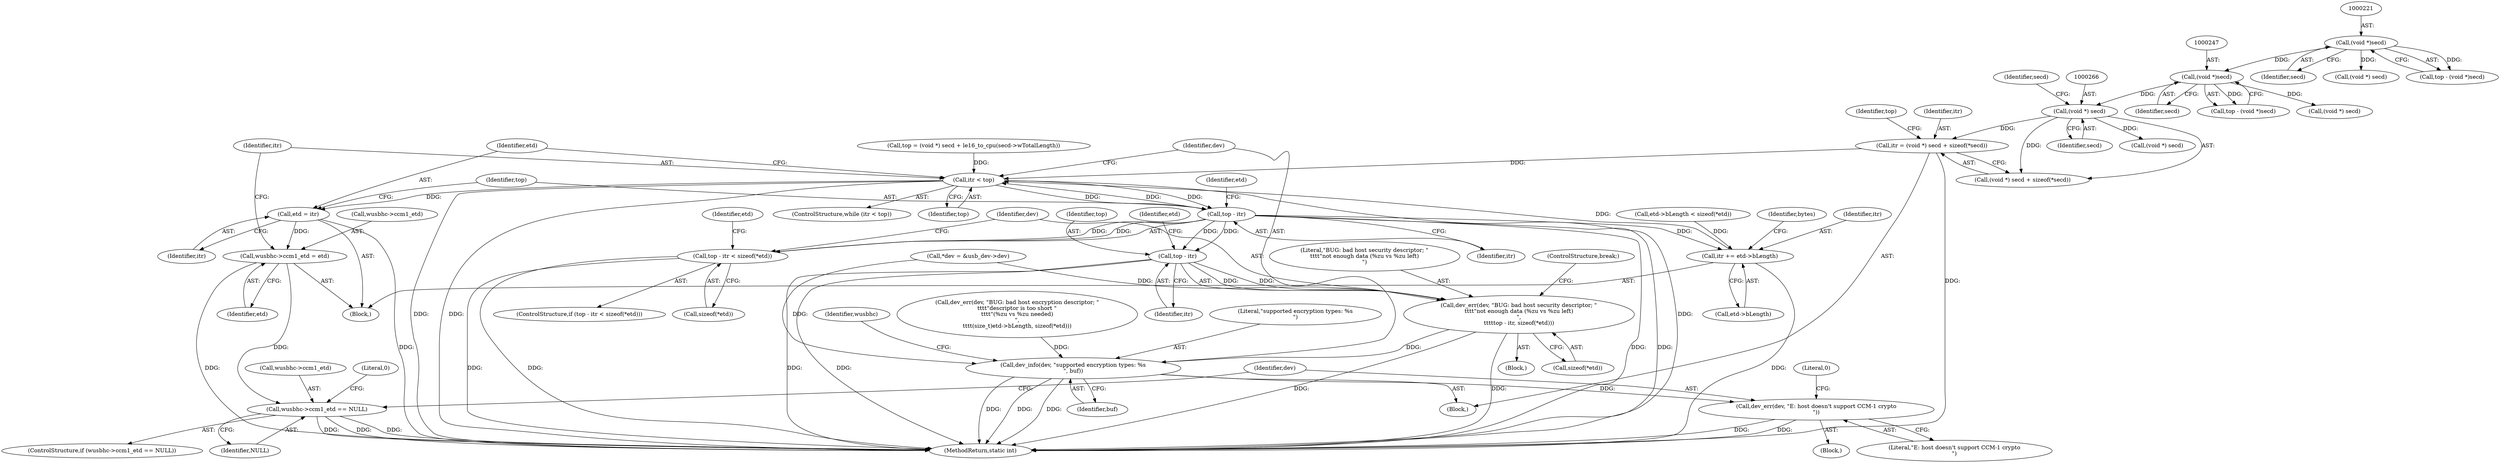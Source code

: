 digraph "0_linux_704620afc70cf47abb9d6a1a57f3825d2bca49cf_1@integer" {
"1000262" [label="(Call,itr = (void *) secd + sizeof(*secd))"];
"1000265" [label="(Call,(void *) secd)"];
"1000246" [label="(Call,(void *)secd)"];
"1000220" [label="(Call,(void *)secd)"];
"1000288" [label="(Call,itr < top)"];
"1000292" [label="(Call,etd = itr)"];
"1000358" [label="(Call,wusbhc->ccm1_etd = etd)"];
"1000368" [label="(Call,wusbhc->ccm1_etd == NULL)"];
"1000297" [label="(Call,top - itr)"];
"1000296" [label="(Call,top - itr < sizeof(*etd))"];
"1000307" [label="(Call,top - itr)"];
"1000304" [label="(Call,dev_err(dev, \"BUG: bad host security descriptor; \"\n\t\t\t\t\"not enough data (%zu vs %zu left)\n\",\n\t\t\t\ttop - itr, sizeof(*etd)))"];
"1000363" [label="(Call,dev_info(dev, \"supported encryption types: %s\n\", buf))"];
"1000374" [label="(Call,dev_err(dev, \"E: host doesn't support CCM-1 crypto\n\"))"];
"1000335" [label="(Call,itr += etd->bLength)"];
"1000292" [label="(Call,etd = itr)"];
"1000307" [label="(Call,top - itr)"];
"1000370" [label="(Identifier,wusbhc)"];
"1000287" [label="(ControlStructure,while (itr < top))"];
"1000374" [label="(Call,dev_err(dev, \"E: host doesn't support CCM-1 crypto\n\"))"];
"1000220" [label="(Call,(void *)secd)"];
"1000315" [label="(Call,etd->bLength < sizeof(*etd))"];
"1000267" [label="(Identifier,secd)"];
"1000246" [label="(Call,(void *)secd)"];
"1000362" [label="(Identifier,etd)"];
"1000335" [label="(Call,itr += etd->bLength)"];
"1000294" [label="(Identifier,itr)"];
"1000367" [label="(ControlStructure,if (wusbhc->ccm1_etd == NULL))"];
"1000297" [label="(Call,top - itr)"];
"1000256" [label="(Call,(void *) secd)"];
"1000270" [label="(Identifier,secd)"];
"1000291" [label="(Block,)"];
"1000372" [label="(Identifier,NULL)"];
"1000222" [label="(Identifier,secd)"];
"1000381" [label="(MethodReturn,static int)"];
"1000366" [label="(Identifier,buf)"];
"1000380" [label="(Literal,0)"];
"1000303" [label="(Block,)"];
"1000373" [label="(Block,)"];
"1000248" [label="(Identifier,secd)"];
"1000295" [label="(ControlStructure,if (top - itr < sizeof(*etd)))"];
"1000323" [label="(Call,dev_err(dev, \"BUG: bad host encryption descriptor; \"\n\t\t\t\t\"descriptor is too short \"\n\t\t\t\t\"(%zu vs %zu needed)\n\",\n\t\t\t\t(size_t)etd->bLength, sizeof(*etd)))"];
"1000305" [label="(Identifier,dev)"];
"1000369" [label="(Call,wusbhc->ccm1_etd)"];
"1000359" [label="(Call,wusbhc->ccm1_etd)"];
"1000337" [label="(Call,etd->bLength)"];
"1000290" [label="(Identifier,top)"];
"1000271" [label="(Call,top = (void *) secd + le16_to_cpu(secd->wTotalLength))"];
"1000309" [label="(Identifier,itr)"];
"1000308" [label="(Identifier,top)"];
"1000289" [label="(Identifier,itr)"];
"1000298" [label="(Identifier,top)"];
"1000296" [label="(Call,top - itr < sizeof(*etd))"];
"1000264" [label="(Call,(void *) secd + sizeof(*secd))"];
"1000230" [label="(Call,(void *) secd)"];
"1000299" [label="(Identifier,itr)"];
"1000312" [label="(Identifier,etd)"];
"1000375" [label="(Identifier,dev)"];
"1000300" [label="(Call,sizeof(*etd))"];
"1000376" [label="(Literal,\"E: host doesn't support CCM-1 crypto\n\")"];
"1000341" [label="(Identifier,bytes)"];
"1000265" [label="(Call,(void *) secd)"];
"1000293" [label="(Identifier,etd)"];
"1000304" [label="(Call,dev_err(dev, \"BUG: bad host security descriptor; \"\n\t\t\t\t\"not enough data (%zu vs %zu left)\n\",\n\t\t\t\ttop - itr, sizeof(*etd)))"];
"1000244" [label="(Call,top - (void *)secd)"];
"1000272" [label="(Identifier,top)"];
"1000263" [label="(Identifier,itr)"];
"1000358" [label="(Call,wusbhc->ccm1_etd = etd)"];
"1000368" [label="(Call,wusbhc->ccm1_etd == NULL)"];
"1000288" [label="(Call,itr < top)"];
"1000274" [label="(Call,(void *) secd)"];
"1000306" [label="(Literal,\"BUG: bad host security descriptor; \"\n\t\t\t\t\"not enough data (%zu vs %zu left)\n\")"];
"1000313" [label="(ControlStructure,break;)"];
"1000365" [label="(Literal,\"supported encryption types: %s\n\")"];
"1000218" [label="(Call,top - (void *)secd)"];
"1000317" [label="(Identifier,etd)"];
"1000105" [label="(Block,)"];
"1000336" [label="(Identifier,itr)"];
"1000262" [label="(Call,itr = (void *) secd + sizeof(*secd))"];
"1000363" [label="(Call,dev_info(dev, \"supported encryption types: %s\n\", buf))"];
"1000378" [label="(Literal,0)"];
"1000310" [label="(Call,sizeof(*etd))"];
"1000302" [label="(Identifier,etd)"];
"1000123" [label="(Call,*dev = &usb_dev->dev)"];
"1000364" [label="(Identifier,dev)"];
"1000262" -> "1000105"  [label="AST: "];
"1000262" -> "1000264"  [label="CFG: "];
"1000263" -> "1000262"  [label="AST: "];
"1000264" -> "1000262"  [label="AST: "];
"1000272" -> "1000262"  [label="CFG: "];
"1000262" -> "1000381"  [label="DDG: "];
"1000265" -> "1000262"  [label="DDG: "];
"1000262" -> "1000288"  [label="DDG: "];
"1000265" -> "1000264"  [label="AST: "];
"1000265" -> "1000267"  [label="CFG: "];
"1000266" -> "1000265"  [label="AST: "];
"1000267" -> "1000265"  [label="AST: "];
"1000270" -> "1000265"  [label="CFG: "];
"1000265" -> "1000264"  [label="DDG: "];
"1000246" -> "1000265"  [label="DDG: "];
"1000265" -> "1000274"  [label="DDG: "];
"1000246" -> "1000244"  [label="AST: "];
"1000246" -> "1000248"  [label="CFG: "];
"1000247" -> "1000246"  [label="AST: "];
"1000248" -> "1000246"  [label="AST: "];
"1000244" -> "1000246"  [label="CFG: "];
"1000246" -> "1000244"  [label="DDG: "];
"1000220" -> "1000246"  [label="DDG: "];
"1000246" -> "1000256"  [label="DDG: "];
"1000220" -> "1000218"  [label="AST: "];
"1000220" -> "1000222"  [label="CFG: "];
"1000221" -> "1000220"  [label="AST: "];
"1000222" -> "1000220"  [label="AST: "];
"1000218" -> "1000220"  [label="CFG: "];
"1000220" -> "1000218"  [label="DDG: "];
"1000220" -> "1000230"  [label="DDG: "];
"1000288" -> "1000287"  [label="AST: "];
"1000288" -> "1000290"  [label="CFG: "];
"1000289" -> "1000288"  [label="AST: "];
"1000290" -> "1000288"  [label="AST: "];
"1000293" -> "1000288"  [label="CFG: "];
"1000364" -> "1000288"  [label="CFG: "];
"1000288" -> "1000381"  [label="DDG: "];
"1000288" -> "1000381"  [label="DDG: "];
"1000288" -> "1000381"  [label="DDG: "];
"1000335" -> "1000288"  [label="DDG: "];
"1000297" -> "1000288"  [label="DDG: "];
"1000271" -> "1000288"  [label="DDG: "];
"1000288" -> "1000292"  [label="DDG: "];
"1000288" -> "1000297"  [label="DDG: "];
"1000288" -> "1000297"  [label="DDG: "];
"1000292" -> "1000291"  [label="AST: "];
"1000292" -> "1000294"  [label="CFG: "];
"1000293" -> "1000292"  [label="AST: "];
"1000294" -> "1000292"  [label="AST: "];
"1000298" -> "1000292"  [label="CFG: "];
"1000292" -> "1000381"  [label="DDG: "];
"1000292" -> "1000358"  [label="DDG: "];
"1000358" -> "1000291"  [label="AST: "];
"1000358" -> "1000362"  [label="CFG: "];
"1000359" -> "1000358"  [label="AST: "];
"1000362" -> "1000358"  [label="AST: "];
"1000289" -> "1000358"  [label="CFG: "];
"1000358" -> "1000381"  [label="DDG: "];
"1000358" -> "1000368"  [label="DDG: "];
"1000368" -> "1000367"  [label="AST: "];
"1000368" -> "1000372"  [label="CFG: "];
"1000369" -> "1000368"  [label="AST: "];
"1000372" -> "1000368"  [label="AST: "];
"1000375" -> "1000368"  [label="CFG: "];
"1000380" -> "1000368"  [label="CFG: "];
"1000368" -> "1000381"  [label="DDG: "];
"1000368" -> "1000381"  [label="DDG: "];
"1000368" -> "1000381"  [label="DDG: "];
"1000297" -> "1000296"  [label="AST: "];
"1000297" -> "1000299"  [label="CFG: "];
"1000298" -> "1000297"  [label="AST: "];
"1000299" -> "1000297"  [label="AST: "];
"1000302" -> "1000297"  [label="CFG: "];
"1000297" -> "1000381"  [label="DDG: "];
"1000297" -> "1000381"  [label="DDG: "];
"1000297" -> "1000296"  [label="DDG: "];
"1000297" -> "1000296"  [label="DDG: "];
"1000297" -> "1000307"  [label="DDG: "];
"1000297" -> "1000307"  [label="DDG: "];
"1000297" -> "1000335"  [label="DDG: "];
"1000296" -> "1000295"  [label="AST: "];
"1000296" -> "1000300"  [label="CFG: "];
"1000300" -> "1000296"  [label="AST: "];
"1000305" -> "1000296"  [label="CFG: "];
"1000317" -> "1000296"  [label="CFG: "];
"1000296" -> "1000381"  [label="DDG: "];
"1000296" -> "1000381"  [label="DDG: "];
"1000307" -> "1000304"  [label="AST: "];
"1000307" -> "1000309"  [label="CFG: "];
"1000308" -> "1000307"  [label="AST: "];
"1000309" -> "1000307"  [label="AST: "];
"1000312" -> "1000307"  [label="CFG: "];
"1000307" -> "1000381"  [label="DDG: "];
"1000307" -> "1000381"  [label="DDG: "];
"1000307" -> "1000304"  [label="DDG: "];
"1000307" -> "1000304"  [label="DDG: "];
"1000304" -> "1000303"  [label="AST: "];
"1000304" -> "1000310"  [label="CFG: "];
"1000305" -> "1000304"  [label="AST: "];
"1000306" -> "1000304"  [label="AST: "];
"1000310" -> "1000304"  [label="AST: "];
"1000313" -> "1000304"  [label="CFG: "];
"1000304" -> "1000381"  [label="DDG: "];
"1000304" -> "1000381"  [label="DDG: "];
"1000123" -> "1000304"  [label="DDG: "];
"1000304" -> "1000363"  [label="DDG: "];
"1000363" -> "1000105"  [label="AST: "];
"1000363" -> "1000366"  [label="CFG: "];
"1000364" -> "1000363"  [label="AST: "];
"1000365" -> "1000363"  [label="AST: "];
"1000366" -> "1000363"  [label="AST: "];
"1000370" -> "1000363"  [label="CFG: "];
"1000363" -> "1000381"  [label="DDG: "];
"1000363" -> "1000381"  [label="DDG: "];
"1000363" -> "1000381"  [label="DDG: "];
"1000323" -> "1000363"  [label="DDG: "];
"1000123" -> "1000363"  [label="DDG: "];
"1000363" -> "1000374"  [label="DDG: "];
"1000374" -> "1000373"  [label="AST: "];
"1000374" -> "1000376"  [label="CFG: "];
"1000375" -> "1000374"  [label="AST: "];
"1000376" -> "1000374"  [label="AST: "];
"1000378" -> "1000374"  [label="CFG: "];
"1000374" -> "1000381"  [label="DDG: "];
"1000374" -> "1000381"  [label="DDG: "];
"1000335" -> "1000291"  [label="AST: "];
"1000335" -> "1000337"  [label="CFG: "];
"1000336" -> "1000335"  [label="AST: "];
"1000337" -> "1000335"  [label="AST: "];
"1000341" -> "1000335"  [label="CFG: "];
"1000335" -> "1000381"  [label="DDG: "];
"1000315" -> "1000335"  [label="DDG: "];
}
